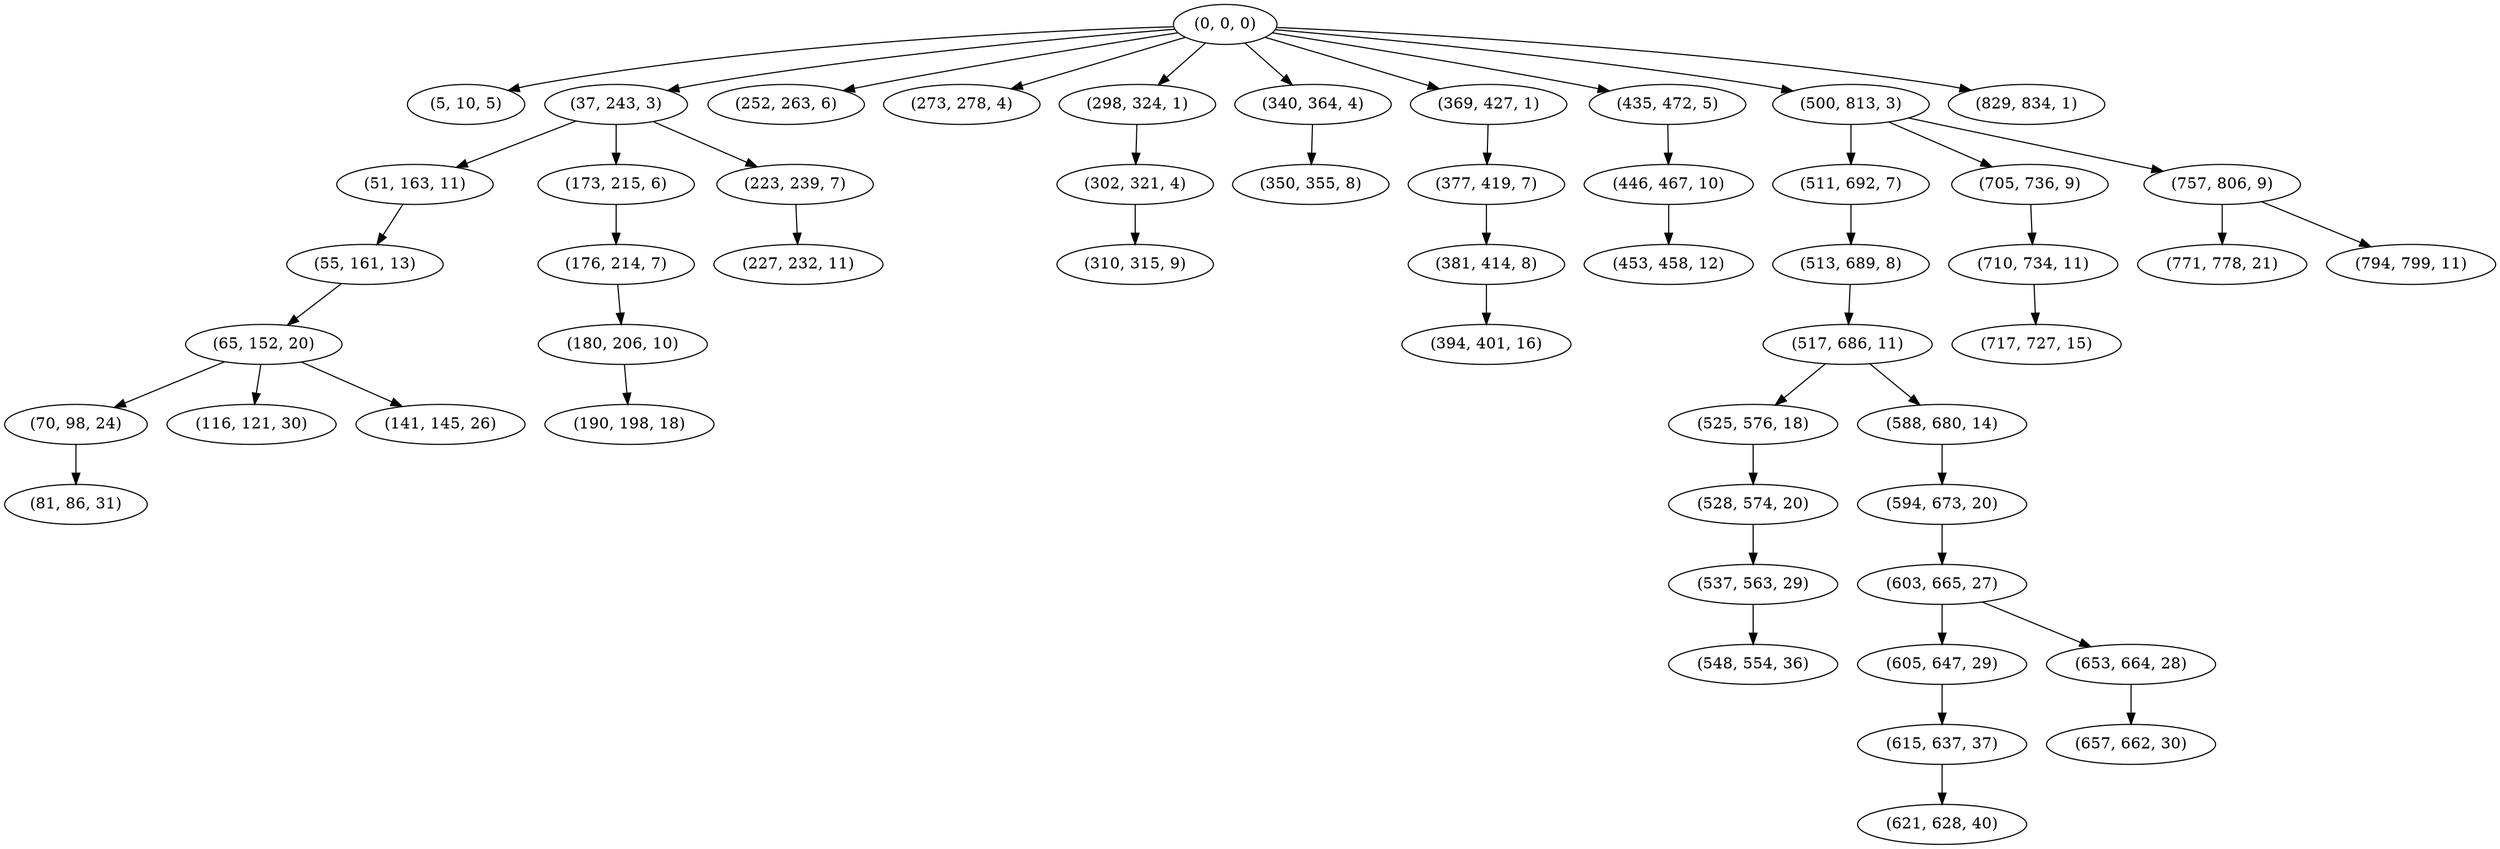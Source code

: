 digraph tree {
    "(0, 0, 0)";
    "(5, 10, 5)";
    "(37, 243, 3)";
    "(51, 163, 11)";
    "(55, 161, 13)";
    "(65, 152, 20)";
    "(70, 98, 24)";
    "(81, 86, 31)";
    "(116, 121, 30)";
    "(141, 145, 26)";
    "(173, 215, 6)";
    "(176, 214, 7)";
    "(180, 206, 10)";
    "(190, 198, 18)";
    "(223, 239, 7)";
    "(227, 232, 11)";
    "(252, 263, 6)";
    "(273, 278, 4)";
    "(298, 324, 1)";
    "(302, 321, 4)";
    "(310, 315, 9)";
    "(340, 364, 4)";
    "(350, 355, 8)";
    "(369, 427, 1)";
    "(377, 419, 7)";
    "(381, 414, 8)";
    "(394, 401, 16)";
    "(435, 472, 5)";
    "(446, 467, 10)";
    "(453, 458, 12)";
    "(500, 813, 3)";
    "(511, 692, 7)";
    "(513, 689, 8)";
    "(517, 686, 11)";
    "(525, 576, 18)";
    "(528, 574, 20)";
    "(537, 563, 29)";
    "(548, 554, 36)";
    "(588, 680, 14)";
    "(594, 673, 20)";
    "(603, 665, 27)";
    "(605, 647, 29)";
    "(615, 637, 37)";
    "(621, 628, 40)";
    "(653, 664, 28)";
    "(657, 662, 30)";
    "(705, 736, 9)";
    "(710, 734, 11)";
    "(717, 727, 15)";
    "(757, 806, 9)";
    "(771, 778, 21)";
    "(794, 799, 11)";
    "(829, 834, 1)";
    "(0, 0, 0)" -> "(5, 10, 5)";
    "(0, 0, 0)" -> "(37, 243, 3)";
    "(0, 0, 0)" -> "(252, 263, 6)";
    "(0, 0, 0)" -> "(273, 278, 4)";
    "(0, 0, 0)" -> "(298, 324, 1)";
    "(0, 0, 0)" -> "(340, 364, 4)";
    "(0, 0, 0)" -> "(369, 427, 1)";
    "(0, 0, 0)" -> "(435, 472, 5)";
    "(0, 0, 0)" -> "(500, 813, 3)";
    "(0, 0, 0)" -> "(829, 834, 1)";
    "(37, 243, 3)" -> "(51, 163, 11)";
    "(37, 243, 3)" -> "(173, 215, 6)";
    "(37, 243, 3)" -> "(223, 239, 7)";
    "(51, 163, 11)" -> "(55, 161, 13)";
    "(55, 161, 13)" -> "(65, 152, 20)";
    "(65, 152, 20)" -> "(70, 98, 24)";
    "(65, 152, 20)" -> "(116, 121, 30)";
    "(65, 152, 20)" -> "(141, 145, 26)";
    "(70, 98, 24)" -> "(81, 86, 31)";
    "(173, 215, 6)" -> "(176, 214, 7)";
    "(176, 214, 7)" -> "(180, 206, 10)";
    "(180, 206, 10)" -> "(190, 198, 18)";
    "(223, 239, 7)" -> "(227, 232, 11)";
    "(298, 324, 1)" -> "(302, 321, 4)";
    "(302, 321, 4)" -> "(310, 315, 9)";
    "(340, 364, 4)" -> "(350, 355, 8)";
    "(369, 427, 1)" -> "(377, 419, 7)";
    "(377, 419, 7)" -> "(381, 414, 8)";
    "(381, 414, 8)" -> "(394, 401, 16)";
    "(435, 472, 5)" -> "(446, 467, 10)";
    "(446, 467, 10)" -> "(453, 458, 12)";
    "(500, 813, 3)" -> "(511, 692, 7)";
    "(500, 813, 3)" -> "(705, 736, 9)";
    "(500, 813, 3)" -> "(757, 806, 9)";
    "(511, 692, 7)" -> "(513, 689, 8)";
    "(513, 689, 8)" -> "(517, 686, 11)";
    "(517, 686, 11)" -> "(525, 576, 18)";
    "(517, 686, 11)" -> "(588, 680, 14)";
    "(525, 576, 18)" -> "(528, 574, 20)";
    "(528, 574, 20)" -> "(537, 563, 29)";
    "(537, 563, 29)" -> "(548, 554, 36)";
    "(588, 680, 14)" -> "(594, 673, 20)";
    "(594, 673, 20)" -> "(603, 665, 27)";
    "(603, 665, 27)" -> "(605, 647, 29)";
    "(603, 665, 27)" -> "(653, 664, 28)";
    "(605, 647, 29)" -> "(615, 637, 37)";
    "(615, 637, 37)" -> "(621, 628, 40)";
    "(653, 664, 28)" -> "(657, 662, 30)";
    "(705, 736, 9)" -> "(710, 734, 11)";
    "(710, 734, 11)" -> "(717, 727, 15)";
    "(757, 806, 9)" -> "(771, 778, 21)";
    "(757, 806, 9)" -> "(794, 799, 11)";
}
